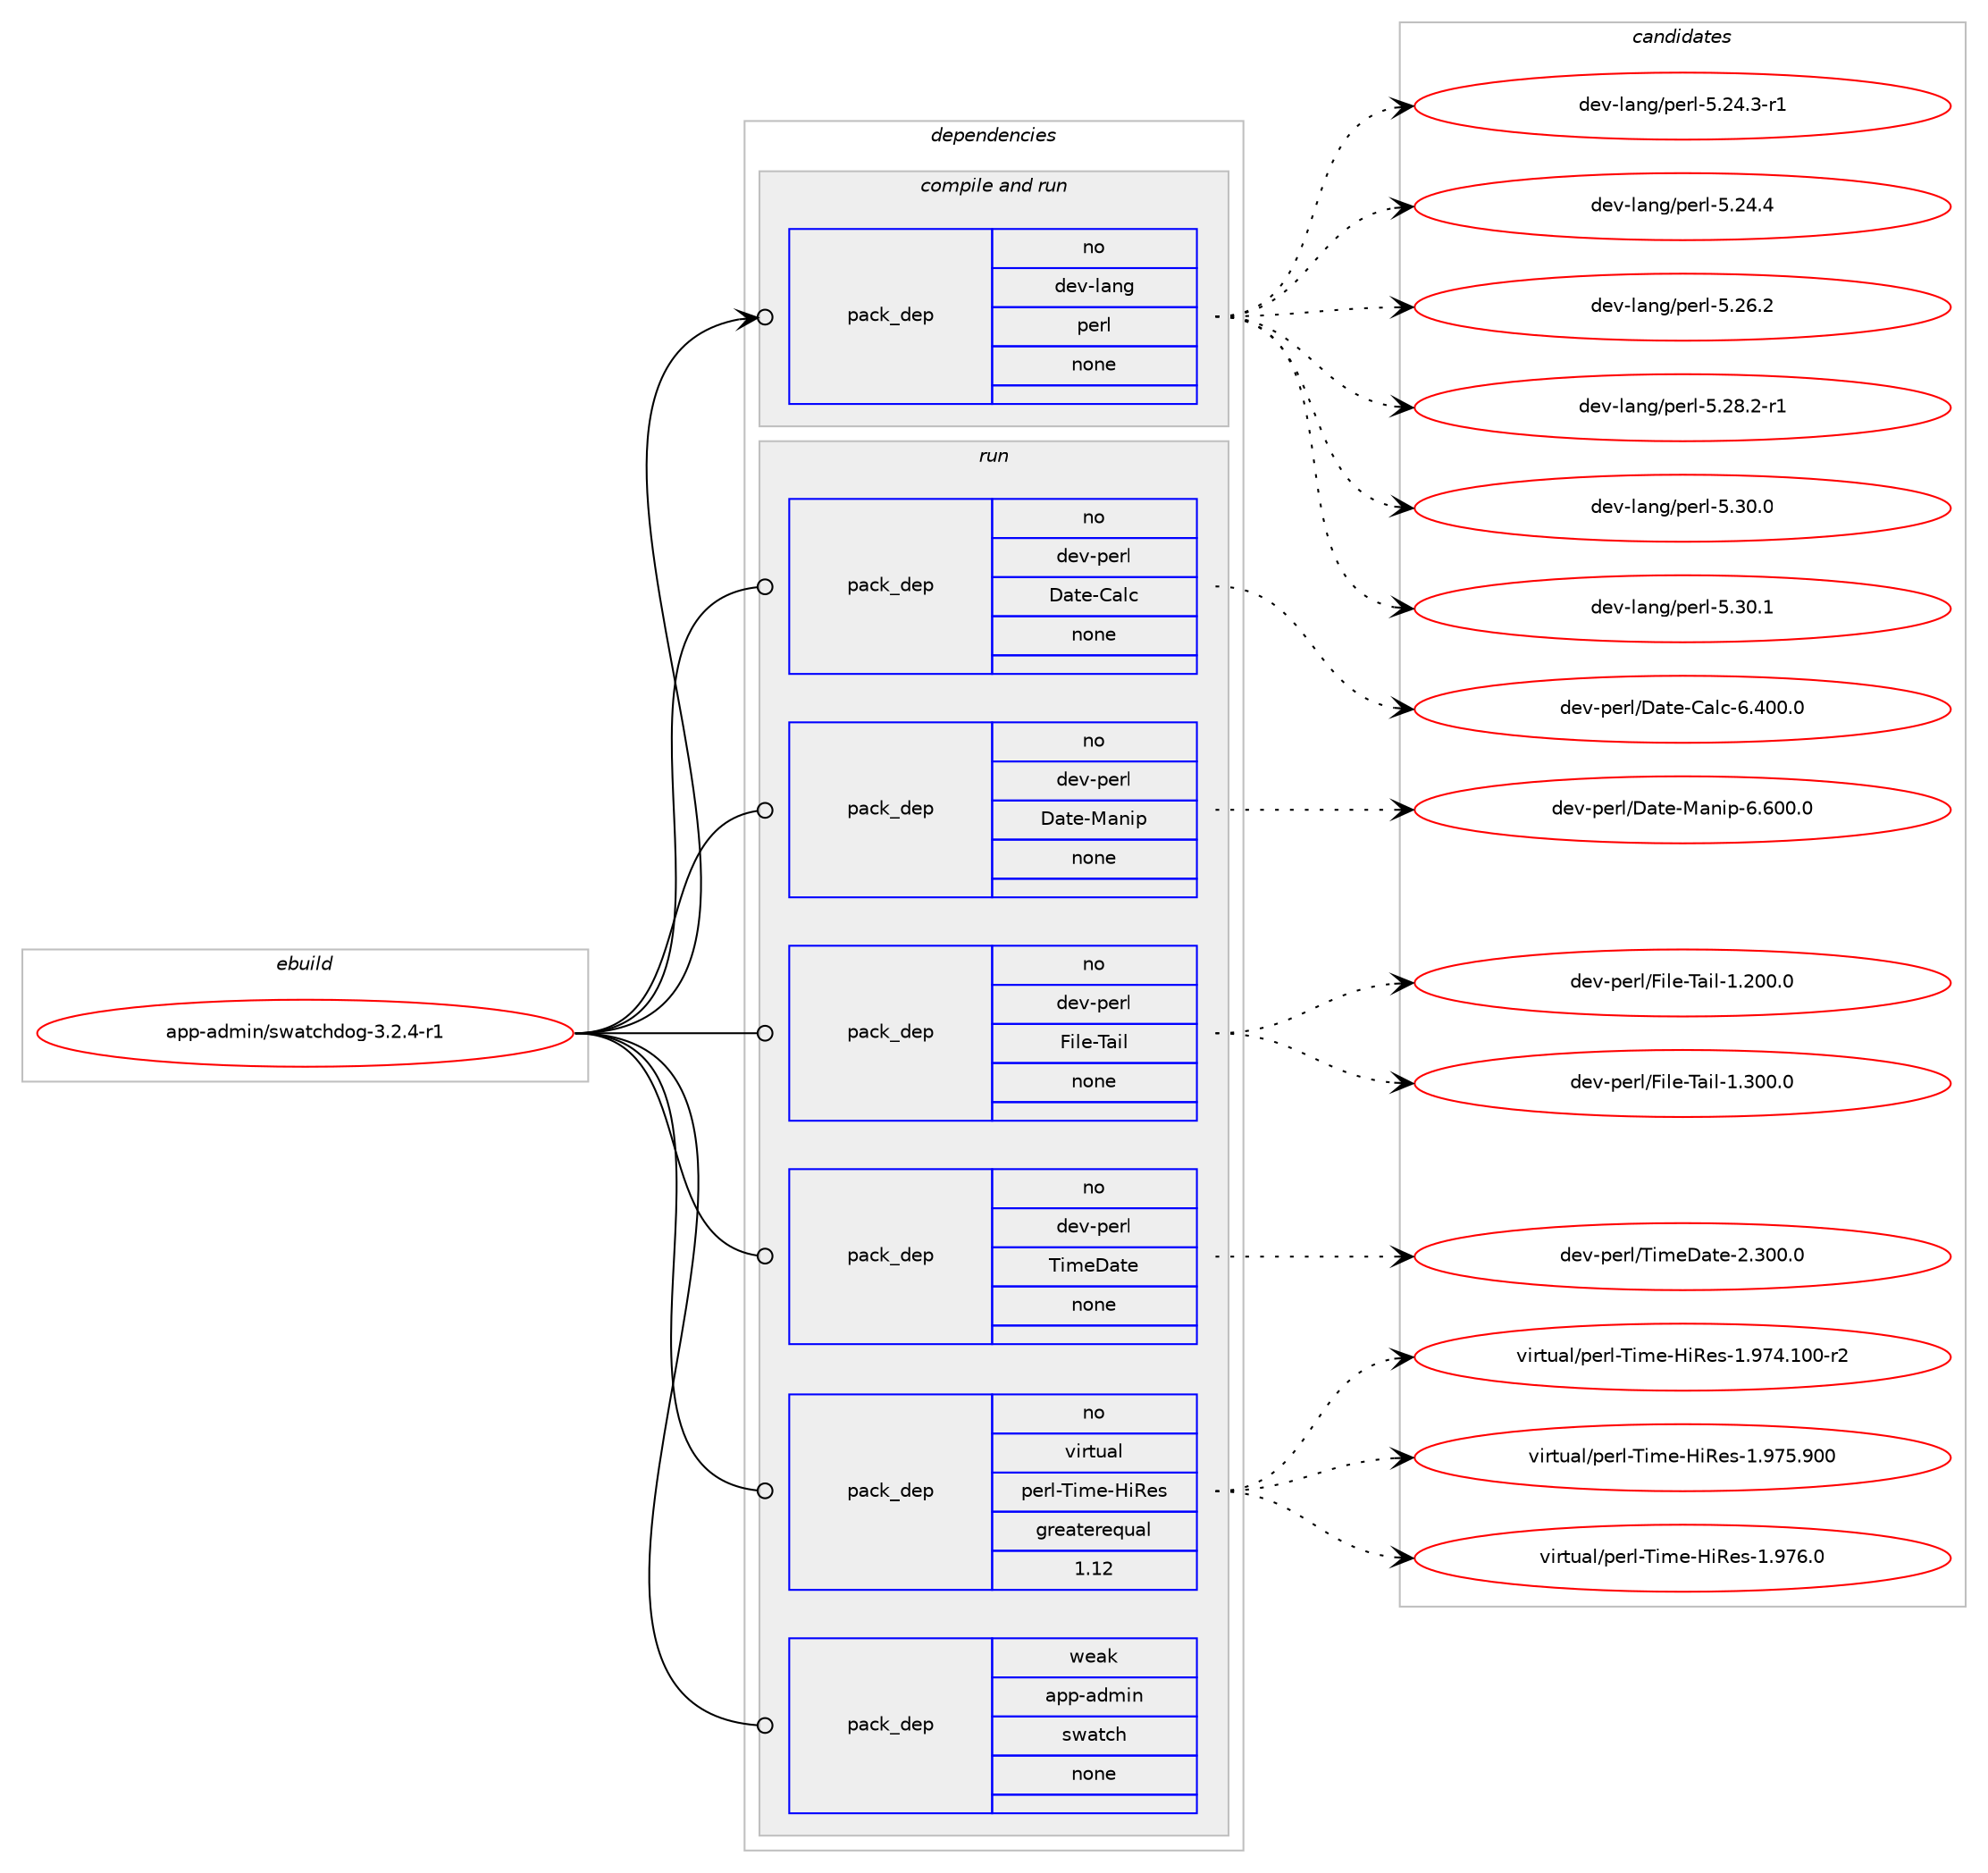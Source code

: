 digraph prolog {

# *************
# Graph options
# *************

newrank=true;
concentrate=true;
compound=true;
graph [rankdir=LR,fontname=Helvetica,fontsize=10,ranksep=1.5];#, ranksep=2.5, nodesep=0.2];
edge  [arrowhead=vee];
node  [fontname=Helvetica,fontsize=10];

# **********
# The ebuild
# **********

subgraph cluster_leftcol {
color=gray;
rank=same;
label=<<i>ebuild</i>>;
id [label="app-admin/swatchdog-3.2.4-r1", color=red, width=4, href="../app-admin/swatchdog-3.2.4-r1.svg"];
}

# ****************
# The dependencies
# ****************

subgraph cluster_midcol {
color=gray;
label=<<i>dependencies</i>>;
subgraph cluster_compile {
fillcolor="#eeeeee";
style=filled;
label=<<i>compile</i>>;
}
subgraph cluster_compileandrun {
fillcolor="#eeeeee";
style=filled;
label=<<i>compile and run</i>>;
subgraph pack350528 {
dependency471386 [label=<<TABLE BORDER="0" CELLBORDER="1" CELLSPACING="0" CELLPADDING="4" WIDTH="220"><TR><TD ROWSPAN="6" CELLPADDING="30">pack_dep</TD></TR><TR><TD WIDTH="110">no</TD></TR><TR><TD>dev-lang</TD></TR><TR><TD>perl</TD></TR><TR><TD>none</TD></TR><TR><TD></TD></TR></TABLE>>, shape=none, color=blue];
}
id:e -> dependency471386:w [weight=20,style="solid",arrowhead="odotvee"];
}
subgraph cluster_run {
fillcolor="#eeeeee";
style=filled;
label=<<i>run</i>>;
subgraph pack350529 {
dependency471387 [label=<<TABLE BORDER="0" CELLBORDER="1" CELLSPACING="0" CELLPADDING="4" WIDTH="220"><TR><TD ROWSPAN="6" CELLPADDING="30">pack_dep</TD></TR><TR><TD WIDTH="110">no</TD></TR><TR><TD>dev-perl</TD></TR><TR><TD>Date-Calc</TD></TR><TR><TD>none</TD></TR><TR><TD></TD></TR></TABLE>>, shape=none, color=blue];
}
id:e -> dependency471387:w [weight=20,style="solid",arrowhead="odot"];
subgraph pack350530 {
dependency471388 [label=<<TABLE BORDER="0" CELLBORDER="1" CELLSPACING="0" CELLPADDING="4" WIDTH="220"><TR><TD ROWSPAN="6" CELLPADDING="30">pack_dep</TD></TR><TR><TD WIDTH="110">no</TD></TR><TR><TD>dev-perl</TD></TR><TR><TD>Date-Manip</TD></TR><TR><TD>none</TD></TR><TR><TD></TD></TR></TABLE>>, shape=none, color=blue];
}
id:e -> dependency471388:w [weight=20,style="solid",arrowhead="odot"];
subgraph pack350531 {
dependency471389 [label=<<TABLE BORDER="0" CELLBORDER="1" CELLSPACING="0" CELLPADDING="4" WIDTH="220"><TR><TD ROWSPAN="6" CELLPADDING="30">pack_dep</TD></TR><TR><TD WIDTH="110">no</TD></TR><TR><TD>dev-perl</TD></TR><TR><TD>File-Tail</TD></TR><TR><TD>none</TD></TR><TR><TD></TD></TR></TABLE>>, shape=none, color=blue];
}
id:e -> dependency471389:w [weight=20,style="solid",arrowhead="odot"];
subgraph pack350532 {
dependency471390 [label=<<TABLE BORDER="0" CELLBORDER="1" CELLSPACING="0" CELLPADDING="4" WIDTH="220"><TR><TD ROWSPAN="6" CELLPADDING="30">pack_dep</TD></TR><TR><TD WIDTH="110">no</TD></TR><TR><TD>dev-perl</TD></TR><TR><TD>TimeDate</TD></TR><TR><TD>none</TD></TR><TR><TD></TD></TR></TABLE>>, shape=none, color=blue];
}
id:e -> dependency471390:w [weight=20,style="solid",arrowhead="odot"];
subgraph pack350533 {
dependency471391 [label=<<TABLE BORDER="0" CELLBORDER="1" CELLSPACING="0" CELLPADDING="4" WIDTH="220"><TR><TD ROWSPAN="6" CELLPADDING="30">pack_dep</TD></TR><TR><TD WIDTH="110">no</TD></TR><TR><TD>virtual</TD></TR><TR><TD>perl-Time-HiRes</TD></TR><TR><TD>greaterequal</TD></TR><TR><TD>1.12</TD></TR></TABLE>>, shape=none, color=blue];
}
id:e -> dependency471391:w [weight=20,style="solid",arrowhead="odot"];
subgraph pack350534 {
dependency471392 [label=<<TABLE BORDER="0" CELLBORDER="1" CELLSPACING="0" CELLPADDING="4" WIDTH="220"><TR><TD ROWSPAN="6" CELLPADDING="30">pack_dep</TD></TR><TR><TD WIDTH="110">weak</TD></TR><TR><TD>app-admin</TD></TR><TR><TD>swatch</TD></TR><TR><TD>none</TD></TR><TR><TD></TD></TR></TABLE>>, shape=none, color=blue];
}
id:e -> dependency471392:w [weight=20,style="solid",arrowhead="odot"];
}
}

# **************
# The candidates
# **************

subgraph cluster_choices {
rank=same;
color=gray;
label=<<i>candidates</i>>;

subgraph choice350528 {
color=black;
nodesep=1;
choice100101118451089711010347112101114108455346505246514511449 [label="dev-lang/perl-5.24.3-r1", color=red, width=4,href="../dev-lang/perl-5.24.3-r1.svg"];
choice10010111845108971101034711210111410845534650524652 [label="dev-lang/perl-5.24.4", color=red, width=4,href="../dev-lang/perl-5.24.4.svg"];
choice10010111845108971101034711210111410845534650544650 [label="dev-lang/perl-5.26.2", color=red, width=4,href="../dev-lang/perl-5.26.2.svg"];
choice100101118451089711010347112101114108455346505646504511449 [label="dev-lang/perl-5.28.2-r1", color=red, width=4,href="../dev-lang/perl-5.28.2-r1.svg"];
choice10010111845108971101034711210111410845534651484648 [label="dev-lang/perl-5.30.0", color=red, width=4,href="../dev-lang/perl-5.30.0.svg"];
choice10010111845108971101034711210111410845534651484649 [label="dev-lang/perl-5.30.1", color=red, width=4,href="../dev-lang/perl-5.30.1.svg"];
dependency471386:e -> choice100101118451089711010347112101114108455346505246514511449:w [style=dotted,weight="100"];
dependency471386:e -> choice10010111845108971101034711210111410845534650524652:w [style=dotted,weight="100"];
dependency471386:e -> choice10010111845108971101034711210111410845534650544650:w [style=dotted,weight="100"];
dependency471386:e -> choice100101118451089711010347112101114108455346505646504511449:w [style=dotted,weight="100"];
dependency471386:e -> choice10010111845108971101034711210111410845534651484648:w [style=dotted,weight="100"];
dependency471386:e -> choice10010111845108971101034711210111410845534651484649:w [style=dotted,weight="100"];
}
subgraph choice350529 {
color=black;
nodesep=1;
choice10010111845112101114108476897116101456797108994554465248484648 [label="dev-perl/Date-Calc-6.400.0", color=red, width=4,href="../dev-perl/Date-Calc-6.400.0.svg"];
dependency471387:e -> choice10010111845112101114108476897116101456797108994554465248484648:w [style=dotted,weight="100"];
}
subgraph choice350530 {
color=black;
nodesep=1;
choice100101118451121011141084768971161014577971101051124554465448484648 [label="dev-perl/Date-Manip-6.600.0", color=red, width=4,href="../dev-perl/Date-Manip-6.600.0.svg"];
dependency471388:e -> choice100101118451121011141084768971161014577971101051124554465448484648:w [style=dotted,weight="100"];
}
subgraph choice350531 {
color=black;
nodesep=1;
choice1001011184511210111410847701051081014584971051084549465048484648 [label="dev-perl/File-Tail-1.200.0", color=red, width=4,href="../dev-perl/File-Tail-1.200.0.svg"];
choice1001011184511210111410847701051081014584971051084549465148484648 [label="dev-perl/File-Tail-1.300.0", color=red, width=4,href="../dev-perl/File-Tail-1.300.0.svg"];
dependency471389:e -> choice1001011184511210111410847701051081014584971051084549465048484648:w [style=dotted,weight="100"];
dependency471389:e -> choice1001011184511210111410847701051081014584971051084549465148484648:w [style=dotted,weight="100"];
}
subgraph choice350532 {
color=black;
nodesep=1;
choice10010111845112101114108478410510910168971161014550465148484648 [label="dev-perl/TimeDate-2.300.0", color=red, width=4,href="../dev-perl/TimeDate-2.300.0.svg"];
dependency471390:e -> choice10010111845112101114108478410510910168971161014550465148484648:w [style=dotted,weight="100"];
}
subgraph choice350533 {
color=black;
nodesep=1;
choice11810511411611797108471121011141084584105109101457210582101115454946575552464948484511450 [label="virtual/perl-Time-HiRes-1.974.100-r2", color=red, width=4,href="../virtual/perl-Time-HiRes-1.974.100-r2.svg"];
choice1181051141161179710847112101114108458410510910145721058210111545494657555346574848 [label="virtual/perl-Time-HiRes-1.975.900", color=red, width=4,href="../virtual/perl-Time-HiRes-1.975.900.svg"];
choice118105114116117971084711210111410845841051091014572105821011154549465755544648 [label="virtual/perl-Time-HiRes-1.976.0", color=red, width=4,href="../virtual/perl-Time-HiRes-1.976.0.svg"];
dependency471391:e -> choice11810511411611797108471121011141084584105109101457210582101115454946575552464948484511450:w [style=dotted,weight="100"];
dependency471391:e -> choice1181051141161179710847112101114108458410510910145721058210111545494657555346574848:w [style=dotted,weight="100"];
dependency471391:e -> choice118105114116117971084711210111410845841051091014572105821011154549465755544648:w [style=dotted,weight="100"];
}
subgraph choice350534 {
color=black;
nodesep=1;
}
}

}
